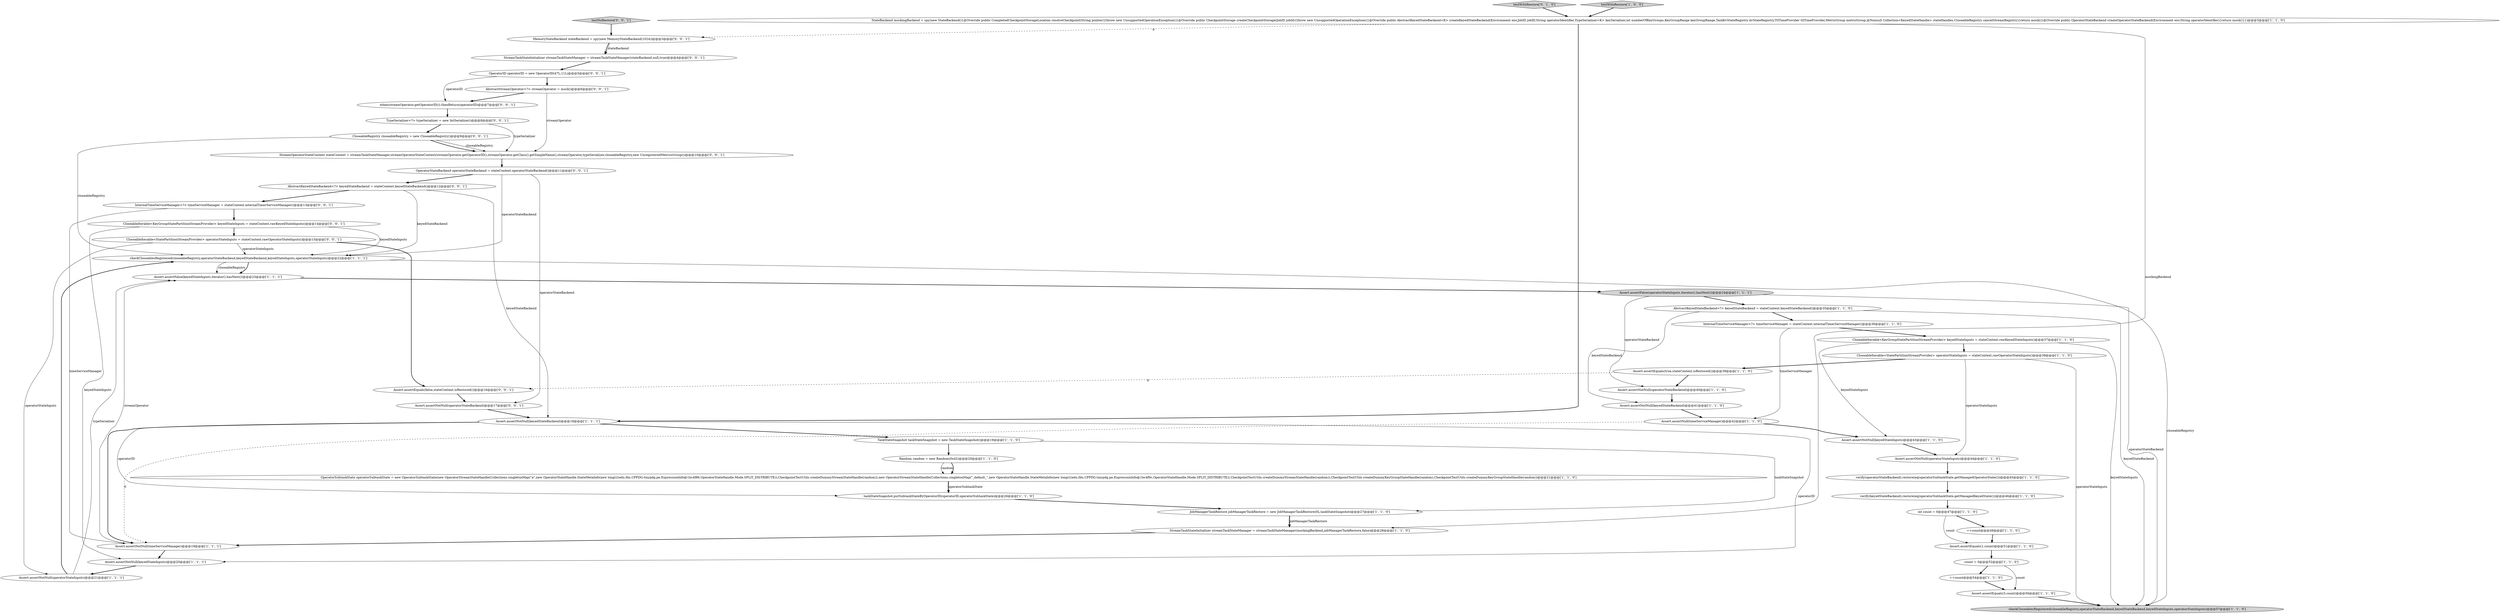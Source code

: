 digraph {
35 [style = filled, label = "StreamTaskStateInitializer streamTaskStateManager = streamTaskStateManager(stateBackend,null,true)@@@4@@@['0', '0', '1']", fillcolor = white, shape = ellipse image = "AAA0AAABBB3BBB"];
9 [style = filled, label = "Assert.assertFalse(keyedStateInputs.iterator().hasNext())@@@23@@@['1', '1', '1']", fillcolor = white, shape = ellipse image = "AAA0AAABBB1BBB"];
31 [style = filled, label = "CloseableIterable<StatePartitionStreamProvider> operatorStateInputs = stateContext.rawOperatorStateInputs()@@@38@@@['1', '1', '0']", fillcolor = white, shape = ellipse image = "AAA0AAABBB1BBB"];
30 [style = filled, label = "checkCloseablesRegistered(closeableRegistry,operatorStateBackend,keyedStateBackend,keyedStateInputs,operatorStateInputs)@@@22@@@['1', '1', '1']", fillcolor = white, shape = ellipse image = "AAA0AAABBB1BBB"];
26 [style = filled, label = "JobManagerTaskRestore jobManagerTaskRestore = new JobManagerTaskRestore(0L,taskStateSnapshot)@@@27@@@['1', '1', '0']", fillcolor = white, shape = ellipse image = "AAA0AAABBB1BBB"];
11 [style = filled, label = "TaskStateSnapshot taskStateSnapshot = new TaskStateSnapshot()@@@19@@@['1', '1', '0']", fillcolor = white, shape = ellipse image = "AAA0AAABBB1BBB"];
27 [style = filled, label = "Random random = new Random(0x42)@@@20@@@['1', '1', '0']", fillcolor = white, shape = ellipse image = "AAA0AAABBB1BBB"];
39 [style = filled, label = "testNoRestore['0', '0', '1']", fillcolor = lightgray, shape = diamond image = "AAA0AAABBB3BBB"];
10 [style = filled, label = "Assert.assertNotNull(keyedStateBackend)@@@18@@@['1', '1', '1']", fillcolor = white, shape = ellipse image = "AAA0AAABBB1BBB"];
37 [style = filled, label = "CloseableIterable<KeyGroupStatePartitionStreamProvider> keyedStateInputs = stateContext.rawKeyedStateInputs()@@@14@@@['0', '0', '1']", fillcolor = white, shape = ellipse image = "AAA0AAABBB3BBB"];
19 [style = filled, label = "Assert.assertNotNull(timeServiceManager)@@@19@@@['1', '1', '1']", fillcolor = white, shape = ellipse image = "AAA0AAABBB1BBB"];
36 [style = filled, label = "OperatorID operatorID = new OperatorID(47L,11L)@@@5@@@['0', '0', '1']", fillcolor = white, shape = ellipse image = "AAA0AAABBB3BBB"];
46 [style = filled, label = "InternalTimeServiceManager<?> timeServiceManager = stateContext.internalTimerServiceManager()@@@13@@@['0', '0', '1']", fillcolor = white, shape = ellipse image = "AAA0AAABBB3BBB"];
1 [style = filled, label = "Assert.assertNotNull(keyedStateInputs)@@@20@@@['1', '1', '1']", fillcolor = white, shape = ellipse image = "AAA0AAABBB1BBB"];
45 [style = filled, label = "MemoryStateBackend stateBackend = spy(new MemoryStateBackend(1024))@@@3@@@['0', '0', '1']", fillcolor = white, shape = ellipse image = "AAA0AAABBB3BBB"];
16 [style = filled, label = "OperatorSubtaskState operatorSubtaskState = new OperatorSubtaskState(new OperatorStreamStateHandle(Collections.singletonMap(\"a\",new OperatorStateHandle.StateMetaInfo(new long((((edu.fdu.CPPDG.tinypdg.pe.ExpressionInfo@1bc4f86,OperatorStateHandle.Mode.SPLIT_DISTRIBUTE)),CheckpointTestUtils.createDummyStreamStateHandle(random)),new OperatorStreamStateHandle(Collections.singletonMap(\"_default_\",new OperatorStateHandle.StateMetaInfo(new long((((edu.fdu.CPPDG.tinypdg.pe.ExpressionInfo@1bc4f9c,OperatorStateHandle.Mode.SPLIT_DISTRIBUTE)),CheckpointTestUtils.createDummyStreamStateHandle(random)),CheckpointTestUtils.createDummyKeyGroupStateHandle(random),CheckpointTestUtils.createDummyKeyGroupStateHandle(random))@@@21@@@['1', '1', '0']", fillcolor = white, shape = ellipse image = "AAA0AAABBB1BBB"];
23 [style = filled, label = "int count = 0@@@47@@@['1', '1', '0']", fillcolor = white, shape = ellipse image = "AAA0AAABBB1BBB"];
41 [style = filled, label = "AbstractStreamOperator<?> streamOperator = mock()@@@6@@@['0', '0', '1']", fillcolor = white, shape = ellipse image = "AAA0AAABBB3BBB"];
17 [style = filled, label = "Assert.assertEquals(1,count)@@@51@@@['1', '1', '0']", fillcolor = white, shape = ellipse image = "AAA0AAABBB1BBB"];
48 [style = filled, label = "Assert.assertNotNull(operatorStateBackend)@@@17@@@['0', '0', '1']", fillcolor = white, shape = ellipse image = "AAA0AAABBB3BBB"];
29 [style = filled, label = "verify(operatorStateBackend).restore(eq(operatorSubtaskState.getManagedOperatorState()))@@@45@@@['1', '1', '0']", fillcolor = white, shape = ellipse image = "AAA0AAABBB1BBB"];
43 [style = filled, label = "Assert.assertEquals(false,stateContext.isRestored())@@@16@@@['0', '0', '1']", fillcolor = white, shape = ellipse image = "AAA0AAABBB3BBB"];
49 [style = filled, label = "when(streamOperator.getOperatorID()).thenReturn(operatorID)@@@7@@@['0', '0', '1']", fillcolor = white, shape = ellipse image = "AAA0AAABBB3BBB"];
7 [style = filled, label = "count = 0@@@52@@@['1', '1', '0']", fillcolor = white, shape = ellipse image = "AAA0AAABBB1BBB"];
3 [style = filled, label = "Assert.assertNull(timeServiceManager)@@@42@@@['1', '1', '0']", fillcolor = white, shape = ellipse image = "AAA0AAABBB1BBB"];
28 [style = filled, label = "Assert.assertNotNull(operatorStateBackend)@@@40@@@['1', '1', '0']", fillcolor = white, shape = ellipse image = "AAA0AAABBB1BBB"];
15 [style = filled, label = "CloseableIterable<KeyGroupStatePartitionStreamProvider> keyedStateInputs = stateContext.rawKeyedStateInputs()@@@37@@@['1', '1', '0']", fillcolor = white, shape = ellipse image = "AAA0AAABBB1BBB"];
42 [style = filled, label = "StreamOperatorStateContext stateContext = streamTaskStateManager.streamOperatorStateContext(streamOperator.getOperatorID(),streamOperator.getClass().getSimpleName(),streamOperator,typeSerializer,closeableRegistry,new UnregisteredMetricsGroup())@@@10@@@['0', '0', '1']", fillcolor = white, shape = ellipse image = "AAA0AAABBB3BBB"];
34 [style = filled, label = "testWithRestore['0', '1', '0']", fillcolor = lightgray, shape = diamond image = "AAA0AAABBB2BBB"];
6 [style = filled, label = "Assert.assertEquals(true,stateContext.isRestored())@@@39@@@['1', '1', '0']", fillcolor = white, shape = ellipse image = "AAA0AAABBB1BBB"];
50 [style = filled, label = "TypeSerializer<?> typeSerializer = new IntSerializer()@@@8@@@['0', '0', '1']", fillcolor = white, shape = ellipse image = "AAA0AAABBB3BBB"];
0 [style = filled, label = "StreamTaskStateInitializer streamTaskStateManager = streamTaskStateManager(mockingBackend,jobManagerTaskRestore,false)@@@28@@@['1', '1', '0']", fillcolor = white, shape = ellipse image = "AAA0AAABBB1BBB"];
21 [style = filled, label = "StateBackend mockingBackend = spy(new StateBackend(){@Override public CompletedCheckpointStorageLocation resolveCheckpoint(String pointer){throw new UnsupportedOperationException()}@Override public CheckpointStorage createCheckpointStorage(JobID jobId){throw new UnsupportedOperationException()}@Override public AbstractKeyedStateBackend<K> createKeyedStateBackend(Environment env,JobID jobID,String operatorIdentifier,TypeSerializer<K> keySerializer,int numberOfKeyGroups,KeyGroupRange keyGroupRange,TaskKvStateRegistry kvStateRegistry,TtlTimeProvider ttlTimeProvider,MetricGroup metricGroup,@Nonnull Collection<KeyedStateHandle> stateHandles,CloseableRegistry cancelStreamRegistry){return mock()}@Override public OperatorStateBackend createOperatorStateBackend(Environment env,String operatorIdentifier){return mock()}})@@@3@@@['1', '1', '0']", fillcolor = white, shape = ellipse image = "AAA0AAABBB1BBB"];
18 [style = filled, label = "taskStateSnapshot.putSubtaskStateByOperatorID(operatorID,operatorSubtaskState)@@@26@@@['1', '1', '0']", fillcolor = white, shape = ellipse image = "AAA0AAABBB1BBB"];
12 [style = filled, label = "Assert.assertNotNull(operatorStateInputs)@@@44@@@['1', '1', '0']", fillcolor = white, shape = ellipse image = "AAA0AAABBB1BBB"];
40 [style = filled, label = "CloseableRegistry closeableRegistry = new CloseableRegistry()@@@9@@@['0', '0', '1']", fillcolor = white, shape = ellipse image = "AAA0AAABBB3BBB"];
22 [style = filled, label = "AbstractKeyedStateBackend<?> keyedStateBackend = stateContext.keyedStateBackend()@@@35@@@['1', '1', '0']", fillcolor = white, shape = ellipse image = "AAA0AAABBB1BBB"];
8 [style = filled, label = "verify(keyedStateBackend).restore(eq(operatorSubtaskState.getManagedKeyedState()))@@@46@@@['1', '1', '0']", fillcolor = white, shape = ellipse image = "AAA0AAABBB1BBB"];
24 [style = filled, label = "InternalTimeServiceManager<?> timeServiceManager = stateContext.internalTimerServiceManager()@@@36@@@['1', '1', '0']", fillcolor = white, shape = ellipse image = "AAA0AAABBB1BBB"];
32 [style = filled, label = "checkCloseablesRegistered(closeableRegistry,operatorStateBackend,keyedStateBackend,keyedStateInputs,operatorStateInputs)@@@57@@@['1', '1', '0']", fillcolor = lightgray, shape = ellipse image = "AAA0AAABBB1BBB"];
38 [style = filled, label = "CloseableIterable<StatePartitionStreamProvider> operatorStateInputs = stateContext.rawOperatorStateInputs()@@@15@@@['0', '0', '1']", fillcolor = white, shape = ellipse image = "AAA0AAABBB3BBB"];
4 [style = filled, label = "testWithRestore['1', '0', '0']", fillcolor = lightgray, shape = diamond image = "AAA0AAABBB1BBB"];
13 [style = filled, label = "++count@@@54@@@['1', '1', '0']", fillcolor = white, shape = ellipse image = "AAA0AAABBB1BBB"];
44 [style = filled, label = "OperatorStateBackend operatorStateBackend = stateContext.operatorStateBackend()@@@11@@@['0', '0', '1']", fillcolor = white, shape = ellipse image = "AAA0AAABBB3BBB"];
47 [style = filled, label = "AbstractKeyedStateBackend<?> keyedStateBackend = stateContext.keyedStateBackend()@@@12@@@['0', '0', '1']", fillcolor = white, shape = ellipse image = "AAA0AAABBB3BBB"];
20 [style = filled, label = "Assert.assertFalse(operatorStateInputs.iterator().hasNext())@@@24@@@['1', '1', '1']", fillcolor = lightgray, shape = ellipse image = "AAA0AAABBB1BBB"];
2 [style = filled, label = "Assert.assertNotNull(keyedStateInputs)@@@43@@@['1', '1', '0']", fillcolor = white, shape = ellipse image = "AAA0AAABBB1BBB"];
33 [style = filled, label = "Assert.assertEquals(3,count)@@@56@@@['1', '1', '0']", fillcolor = white, shape = ellipse image = "AAA0AAABBB1BBB"];
14 [style = filled, label = "Assert.assertNotNull(operatorStateInputs)@@@21@@@['1', '1', '1']", fillcolor = white, shape = ellipse image = "AAA0AAABBB1BBB"];
25 [style = filled, label = "Assert.assertNotNull(keyedStateBackend)@@@41@@@['1', '1', '0']", fillcolor = white, shape = ellipse image = "AAA0AAABBB1BBB"];
5 [style = filled, label = "++count@@@49@@@['1', '1', '0']", fillcolor = white, shape = ellipse image = "AAA0AAABBB1BBB"];
25->3 [style = bold, label=""];
43->48 [style = bold, label=""];
29->8 [style = bold, label=""];
40->42 [style = solid, label="closeableRegistry"];
22->24 [style = bold, label=""];
47->10 [style = solid, label="keyedStateBackend"];
44->30 [style = solid, label="operatorStateBackend"];
10->11 [style = bold, label=""];
33->32 [style = bold, label=""];
44->48 [style = solid, label="operatorStateBackend"];
11->27 [style = bold, label=""];
5->17 [style = bold, label=""];
7->13 [style = bold, label=""];
50->40 [style = bold, label=""];
45->35 [style = solid, label="stateBackend"];
46->37 [style = bold, label=""];
31->6 [style = bold, label=""];
41->49 [style = bold, label=""];
4->21 [style = bold, label=""];
42->44 [style = bold, label=""];
3->19 [style = dashed, label="0"];
30->9 [style = solid, label="closeableRegistry"];
6->43 [style = dashed, label="0"];
38->14 [style = solid, label="operatorStateInputs"];
9->20 [style = bold, label=""];
8->23 [style = bold, label=""];
47->46 [style = bold, label=""];
15->31 [style = bold, label=""];
0->19 [style = bold, label=""];
19->9 [style = solid, label="streamOperator"];
1->14 [style = bold, label=""];
38->43 [style = bold, label=""];
36->41 [style = bold, label=""];
7->33 [style = solid, label="count"];
15->32 [style = solid, label="keyedStateInputs"];
11->26 [style = solid, label="taskStateSnapshot"];
31->32 [style = solid, label="operatorStateInputs"];
37->38 [style = bold, label=""];
14->30 [style = bold, label=""];
23->5 [style = bold, label=""];
35->36 [style = bold, label=""];
12->29 [style = bold, label=""];
46->19 [style = solid, label="timeServiceManager"];
30->32 [style = solid, label="closeableRegistry"];
10->1 [style = solid, label="operatorID"];
34->21 [style = bold, label=""];
36->49 [style = solid, label="operatorID"];
40->42 [style = bold, label=""];
31->12 [style = solid, label="operatorStateInputs"];
6->28 [style = bold, label=""];
3->2 [style = bold, label=""];
38->30 [style = solid, label="operatorStateInputs"];
20->22 [style = bold, label=""];
47->30 [style = solid, label="keyedStateBackend"];
22->25 [style = solid, label="keyedStateBackend"];
18->26 [style = bold, label=""];
21->10 [style = bold, label=""];
23->17 [style = solid, label="count"];
27->16 [style = solid, label="random"];
39->45 [style = bold, label=""];
37->30 [style = solid, label="keyedStateInputs"];
20->28 [style = solid, label="operatorStateBackend"];
44->47 [style = bold, label=""];
45->35 [style = bold, label=""];
40->30 [style = solid, label="closeableRegistry"];
17->7 [style = bold, label=""];
21->0 [style = solid, label="mockingBackend"];
10->18 [style = solid, label="operatorID"];
50->42 [style = solid, label="typeSerializer"];
48->10 [style = bold, label=""];
22->32 [style = solid, label="keyedStateBackend"];
19->1 [style = bold, label=""];
26->0 [style = solid, label="jobManagerTaskRestore"];
14->9 [style = solid, label="typeSerializer"];
16->18 [style = bold, label=""];
30->9 [style = bold, label=""];
24->15 [style = bold, label=""];
13->33 [style = bold, label=""];
24->3 [style = solid, label="timeServiceManager"];
27->16 [style = bold, label=""];
10->19 [style = bold, label=""];
15->2 [style = solid, label="keyedStateInputs"];
41->42 [style = solid, label="streamOperator"];
37->1 [style = solid, label="keyedStateInputs"];
21->45 [style = dashed, label="0"];
16->18 [style = solid, label="operatorSubtaskState"];
20->32 [style = solid, label="operatorStateBackend"];
28->25 [style = bold, label=""];
49->50 [style = bold, label=""];
26->0 [style = bold, label=""];
2->12 [style = bold, label=""];
}
